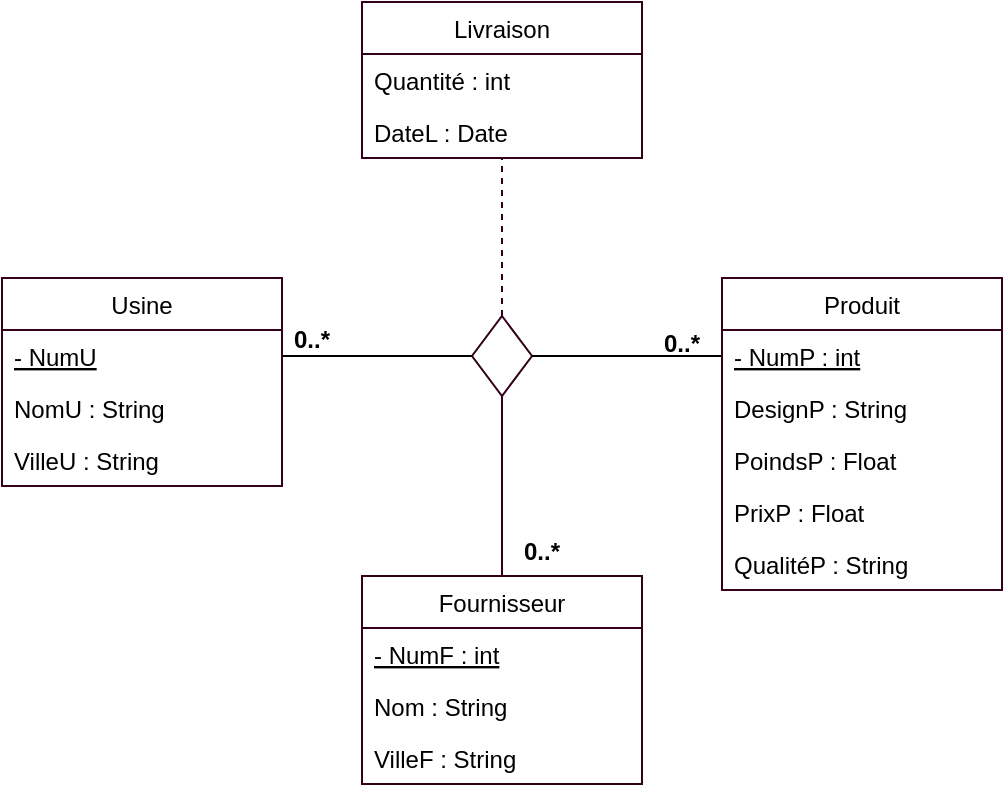 <mxfile version="20.0.1" type="github"><diagram id="kipVN7xwDo9gUgl8n9_d" name="Page-1"><mxGraphModel dx="1038" dy="564" grid="1" gridSize="10" guides="1" tooltips="1" connect="1" arrows="1" fold="1" page="1" pageScale="1" pageWidth="827" pageHeight="1169" math="0" shadow="0"><root><mxCell id="0"/><mxCell id="1" parent="0"/><mxCell id="7bmC9ql_WlN4paQlQNRN-14" value="" style="rhombus;whiteSpace=wrap;html=1;fillColor=#FFFFFF;strokeColor=#33001A;" vertex="1" parent="1"><mxGeometry x="395" y="239" width="30" height="40" as="geometry"/></mxCell><mxCell id="7bmC9ql_WlN4paQlQNRN-15" value="" style="html=1;align=left;verticalAlign=bottom;endArrow=none;strokeColor=#000000;rounded=0;startArrow=none;startFill=0;endFill=0;" edge="1" source="7bmC9ql_WlN4paQlQNRN-14" parent="1"><mxGeometry x="-1" relative="1" as="geometry"><mxPoint x="300" y="259" as="targetPoint"/></mxGeometry></mxCell><mxCell id="7bmC9ql_WlN4paQlQNRN-16" value="" style="edgeStyle=orthogonalEdgeStyle;html=1;align=left;verticalAlign=top;endArrow=none;strokeColor=#33001A;rounded=0;endFill=0;" edge="1" source="7bmC9ql_WlN4paQlQNRN-14" parent="1"><mxGeometry x="-1" relative="1" as="geometry"><mxPoint x="410" y="369" as="targetPoint"/><Array as="points"><mxPoint x="410" y="368"/></Array></mxGeometry></mxCell><mxCell id="7bmC9ql_WlN4paQlQNRN-17" value="" style="line;strokeWidth=1;fillColor=none;align=left;verticalAlign=middle;spacingTop=-1;spacingLeft=3;spacingRight=3;rotatable=0;labelPosition=right;points=[];portConstraint=eastwest;" vertex="1" parent="1"><mxGeometry x="425" y="255" width="95" height="8" as="geometry"/></mxCell><mxCell id="7bmC9ql_WlN4paQlQNRN-18" value="Usine" style="swimlane;fontStyle=0;childLayout=stackLayout;horizontal=1;startSize=26;fillColor=none;horizontalStack=0;resizeParent=1;resizeParentMax=0;resizeLast=0;collapsible=1;marginBottom=0;strokeColor=#33001A;" vertex="1" parent="1"><mxGeometry x="160" y="220" width="140" height="104" as="geometry"/></mxCell><mxCell id="7bmC9ql_WlN4paQlQNRN-20" value="- NumU" style="text;strokeColor=none;fillColor=none;align=left;verticalAlign=top;spacingLeft=4;spacingRight=4;overflow=hidden;rotatable=0;points=[[0,0.5],[1,0.5]];portConstraint=eastwest;fontStyle=4" vertex="1" parent="7bmC9ql_WlN4paQlQNRN-18"><mxGeometry y="26" width="140" height="26" as="geometry"/></mxCell><mxCell id="7bmC9ql_WlN4paQlQNRN-21" value="NomU : String" style="text;strokeColor=none;fillColor=none;align=left;verticalAlign=top;spacingLeft=4;spacingRight=4;overflow=hidden;rotatable=0;points=[[0,0.5],[1,0.5]];portConstraint=eastwest;" vertex="1" parent="7bmC9ql_WlN4paQlQNRN-18"><mxGeometry y="52" width="140" height="26" as="geometry"/></mxCell><mxCell id="7bmC9ql_WlN4paQlQNRN-28" value="VilleU : String" style="text;strokeColor=none;fillColor=none;align=left;verticalAlign=top;spacingLeft=4;spacingRight=4;overflow=hidden;rotatable=0;points=[[0,0.5],[1,0.5]];portConstraint=eastwest;" vertex="1" parent="7bmC9ql_WlN4paQlQNRN-18"><mxGeometry y="78" width="140" height="26" as="geometry"/></mxCell><mxCell id="7bmC9ql_WlN4paQlQNRN-22" value="Fournisseur" style="swimlane;fontStyle=0;childLayout=stackLayout;horizontal=1;startSize=26;fillColor=none;horizontalStack=0;resizeParent=1;resizeParentMax=0;resizeLast=0;collapsible=1;marginBottom=0;strokeColor=#33001A;" vertex="1" parent="1"><mxGeometry x="340" y="369" width="140" height="104" as="geometry"/></mxCell><mxCell id="7bmC9ql_WlN4paQlQNRN-23" value="- NumF : int" style="text;strokeColor=none;fillColor=none;align=left;verticalAlign=top;spacingLeft=4;spacingRight=4;overflow=hidden;rotatable=0;points=[[0,0.5],[1,0.5]];portConstraint=eastwest;fontStyle=4" vertex="1" parent="7bmC9ql_WlN4paQlQNRN-22"><mxGeometry y="26" width="140" height="26" as="geometry"/></mxCell><mxCell id="7bmC9ql_WlN4paQlQNRN-24" value="Nom : String" style="text;strokeColor=none;fillColor=none;align=left;verticalAlign=top;spacingLeft=4;spacingRight=4;overflow=hidden;rotatable=0;points=[[0,0.5],[1,0.5]];portConstraint=eastwest;" vertex="1" parent="7bmC9ql_WlN4paQlQNRN-22"><mxGeometry y="52" width="140" height="26" as="geometry"/></mxCell><mxCell id="7bmC9ql_WlN4paQlQNRN-29" value="VilleF : String" style="text;strokeColor=none;fillColor=none;align=left;verticalAlign=top;spacingLeft=4;spacingRight=4;overflow=hidden;rotatable=0;points=[[0,0.5],[1,0.5]];portConstraint=eastwest;" vertex="1" parent="7bmC9ql_WlN4paQlQNRN-22"><mxGeometry y="78" width="140" height="26" as="geometry"/></mxCell><mxCell id="7bmC9ql_WlN4paQlQNRN-25" value="Produit" style="swimlane;fontStyle=0;childLayout=stackLayout;horizontal=1;startSize=26;fillColor=none;horizontalStack=0;resizeParent=1;resizeParentMax=0;resizeLast=0;collapsible=1;marginBottom=0;strokeColor=#33001A;" vertex="1" parent="1"><mxGeometry x="520" y="220" width="140" height="156" as="geometry"/></mxCell><mxCell id="7bmC9ql_WlN4paQlQNRN-26" value="- NumP : int" style="text;strokeColor=none;fillColor=none;align=left;verticalAlign=top;spacingLeft=4;spacingRight=4;overflow=hidden;rotatable=0;points=[[0,0.5],[1,0.5]];portConstraint=eastwest;fontStyle=4" vertex="1" parent="7bmC9ql_WlN4paQlQNRN-25"><mxGeometry y="26" width="140" height="26" as="geometry"/></mxCell><mxCell id="7bmC9ql_WlN4paQlQNRN-37" value="DesignP : String" style="text;strokeColor=none;fillColor=none;align=left;verticalAlign=top;spacingLeft=4;spacingRight=4;overflow=hidden;rotatable=0;points=[[0,0.5],[1,0.5]];portConstraint=eastwest;" vertex="1" parent="7bmC9ql_WlN4paQlQNRN-25"><mxGeometry y="52" width="140" height="26" as="geometry"/></mxCell><mxCell id="7bmC9ql_WlN4paQlQNRN-27" value="PoindsP : Float" style="text;strokeColor=none;fillColor=none;align=left;verticalAlign=top;spacingLeft=4;spacingRight=4;overflow=hidden;rotatable=0;points=[[0,0.5],[1,0.5]];portConstraint=eastwest;" vertex="1" parent="7bmC9ql_WlN4paQlQNRN-25"><mxGeometry y="78" width="140" height="26" as="geometry"/></mxCell><mxCell id="7bmC9ql_WlN4paQlQNRN-38" value="PrixP : Float" style="text;strokeColor=none;fillColor=none;align=left;verticalAlign=top;spacingLeft=4;spacingRight=4;overflow=hidden;rotatable=0;points=[[0,0.5],[1,0.5]];portConstraint=eastwest;" vertex="1" parent="7bmC9ql_WlN4paQlQNRN-25"><mxGeometry y="104" width="140" height="26" as="geometry"/></mxCell><mxCell id="7bmC9ql_WlN4paQlQNRN-39" value="QualitéP : String" style="text;strokeColor=none;fillColor=none;align=left;verticalAlign=top;spacingLeft=4;spacingRight=4;overflow=hidden;rotatable=0;points=[[0,0.5],[1,0.5]];portConstraint=eastwest;" vertex="1" parent="7bmC9ql_WlN4paQlQNRN-25"><mxGeometry y="130" width="140" height="26" as="geometry"/></mxCell><mxCell id="7bmC9ql_WlN4paQlQNRN-30" value="Livraison" style="swimlane;fontStyle=0;childLayout=stackLayout;horizontal=1;startSize=26;fillColor=none;horizontalStack=0;resizeParent=1;resizeParentMax=0;resizeLast=0;collapsible=1;marginBottom=0;strokeColor=#33001A;" vertex="1" parent="1"><mxGeometry x="340" y="82" width="140" height="78" as="geometry"/></mxCell><mxCell id="7bmC9ql_WlN4paQlQNRN-31" value="Quantité : int" style="text;strokeColor=none;fillColor=none;align=left;verticalAlign=top;spacingLeft=4;spacingRight=4;overflow=hidden;rotatable=0;points=[[0,0.5],[1,0.5]];portConstraint=eastwest;" vertex="1" parent="7bmC9ql_WlN4paQlQNRN-30"><mxGeometry y="26" width="140" height="26" as="geometry"/></mxCell><mxCell id="7bmC9ql_WlN4paQlQNRN-32" value="DateL : Date" style="text;strokeColor=none;fillColor=none;align=left;verticalAlign=top;spacingLeft=4;spacingRight=4;overflow=hidden;rotatable=0;points=[[0,0.5],[1,0.5]];portConstraint=eastwest;" vertex="1" parent="7bmC9ql_WlN4paQlQNRN-30"><mxGeometry y="52" width="140" height="26" as="geometry"/></mxCell><mxCell id="7bmC9ql_WlN4paQlQNRN-36" value="" style="endArrow=none;dashed=1;endFill=0;endSize=12;html=1;rounded=0;strokeColor=#33001A;entryX=0.5;entryY=1;entryDx=0;entryDy=0;exitX=0.5;exitY=0;exitDx=0;exitDy=0;" edge="1" parent="1" source="7bmC9ql_WlN4paQlQNRN-14" target="7bmC9ql_WlN4paQlQNRN-30"><mxGeometry width="160" relative="1" as="geometry"><mxPoint x="330" y="290" as="sourcePoint"/><mxPoint x="490" y="290" as="targetPoint"/></mxGeometry></mxCell><mxCell id="7bmC9ql_WlN4paQlQNRN-41" value="0..*" style="text;align=center;fontStyle=1;verticalAlign=middle;spacingLeft=3;spacingRight=3;rotatable=0;points=[[0,0.5],[1,0.5]];portConstraint=eastwest;" vertex="1" parent="1"><mxGeometry x="275" y="237" width="80" height="26" as="geometry"/></mxCell><mxCell id="7bmC9ql_WlN4paQlQNRN-42" value="0..*" style="text;align=center;fontStyle=1;verticalAlign=middle;spacingLeft=3;spacingRight=3;rotatable=0;points=[[0,0.5],[1,0.5]];portConstraint=eastwest;" vertex="1" parent="1"><mxGeometry x="460" y="239" width="80" height="26" as="geometry"/></mxCell><mxCell id="7bmC9ql_WlN4paQlQNRN-43" value="0..*" style="text;align=center;fontStyle=1;verticalAlign=middle;spacingLeft=3;spacingRight=3;rotatable=0;points=[[0,0.5],[1,0.5]];portConstraint=eastwest;" vertex="1" parent="1"><mxGeometry x="390" y="343" width="80" height="26" as="geometry"/></mxCell></root></mxGraphModel></diagram></mxfile>